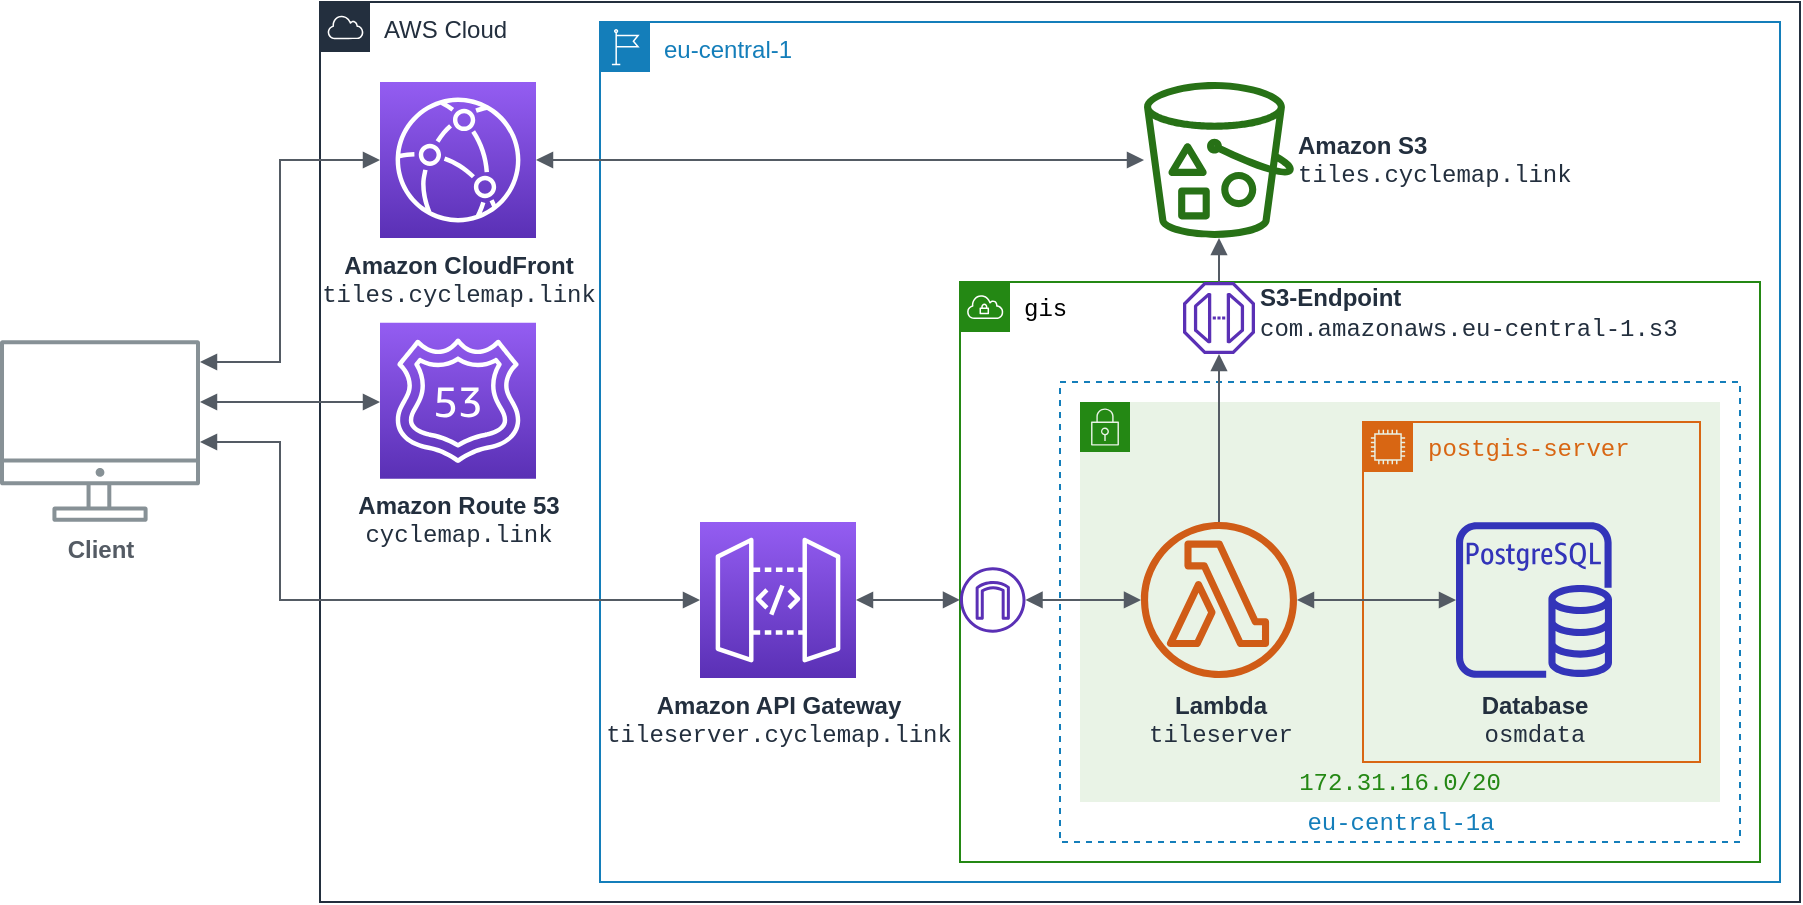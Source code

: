 <mxfile version="12.5.5" type="github">
  <diagram id="Ht1M8jgEwFfnCIfOTk4-" name="Page-1">
    <mxGraphModel dx="1143" dy="747" grid="1" gridSize="10" guides="1" tooltips="1" connect="1" arrows="1" fold="1" page="1" pageScale="1" pageWidth="1169" pageHeight="827" math="0" shadow="0">
      <root>
        <mxCell id="0"/>
        <mxCell id="1" parent="0"/>
        <mxCell id="R89aEMjabt8_ohJxdj---15" value="AWS Cloud" style="points=[[0,0],[0.25,0],[0.5,0],[0.75,0],[1,0],[1,0.25],[1,0.5],[1,0.75],[1,1],[0.75,1],[0.5,1],[0.25,1],[0,1],[0,0.75],[0,0.5],[0,0.25]];outlineConnect=0;gradientColor=none;html=1;whiteSpace=wrap;fontSize=12;fontStyle=0;shape=mxgraph.aws4.group;grIcon=mxgraph.aws4.group_aws_cloud;strokeColor=#232F3E;fillColor=none;verticalAlign=top;align=left;spacingLeft=30;fontColor=#232F3E;dashed=0;" vertex="1" parent="1">
          <mxGeometry x="230" y="210" width="740" height="450" as="geometry"/>
        </mxCell>
        <mxCell id="R89aEMjabt8_ohJxdj---25" value="eu-central-1" style="points=[[0,0],[0.25,0],[0.5,0],[0.75,0],[1,0],[1,0.25],[1,0.5],[1,0.75],[1,1],[0.75,1],[0.5,1],[0.25,1],[0,1],[0,0.75],[0,0.5],[0,0.25]];outlineConnect=0;gradientColor=none;html=1;whiteSpace=wrap;fontSize=12;fontStyle=0;shape=mxgraph.aws4.group;grIcon=mxgraph.aws4.group_region;strokeColor=#147EBA;fillColor=none;verticalAlign=top;align=left;spacingLeft=30;fontColor=#147EBA;dashed=0;labelBackgroundColor=#ffffff;" vertex="1" parent="1">
          <mxGeometry x="370" y="220" width="590" height="430" as="geometry"/>
        </mxCell>
        <mxCell id="R89aEMjabt8_ohJxdj---16" value="gis" style="points=[[0,0],[0.25,0],[0.5,0],[0.75,0],[1,0],[1,0.25],[1,0.5],[1,0.75],[1,1],[0.75,1],[0.5,1],[0.25,1],[0,1],[0,0.75],[0,0.5],[0,0.25]];outlineConnect=0;gradientColor=none;html=1;whiteSpace=wrap;fontSize=12;fontStyle=0;shape=mxgraph.aws4.group;grIcon=mxgraph.aws4.group_vpc;strokeColor=#248814;fillColor=none;verticalAlign=top;align=left;spacingLeft=30;fontColor=#000000;dashed=0;fontFamily=Courier New;" vertex="1" parent="1">
          <mxGeometry x="550" y="350" width="400" height="290" as="geometry"/>
        </mxCell>
        <mxCell id="R89aEMjabt8_ohJxdj---35" value="eu-central-1a" style="fillColor=none;strokeColor=#147EBA;dashed=1;verticalAlign=bottom;fontStyle=0;fontColor=#147EBA;labelBackgroundColor=#ffffff;html=1;fontFamily=Courier New;" vertex="1" parent="1">
          <mxGeometry x="600" y="400" width="340" height="230" as="geometry"/>
        </mxCell>
        <mxCell id="R89aEMjabt8_ohJxdj---38" value="&lt;span id=&quot;CidrBlock&quot; class=&quot;&quot;&gt;&lt;font face=&quot;Courier New&quot;&gt;172.31.16.0/20&lt;/font&gt;&lt;/span&gt;" style="points=[[0,0],[0.25,0],[0.5,0],[0.75,0],[1,0],[1,0.25],[1,0.5],[1,0.75],[1,1],[0.75,1],[0.5,1],[0.25,1],[0,1],[0,0.75],[0,0.5],[0,0.25]];outlineConnect=0;gradientColor=none;html=1;whiteSpace=wrap;fontSize=12;fontStyle=0;shape=mxgraph.aws4.group;grIcon=mxgraph.aws4.group_security_group;grStroke=0;strokeColor=#248814;fillColor=#E9F3E6;verticalAlign=bottom;align=center;spacingLeft=0;fontColor=#248814;dashed=0;labelBackgroundColor=none;labelPosition=center;verticalLabelPosition=middle;" vertex="1" parent="1">
          <mxGeometry x="610" y="410" width="320" height="200" as="geometry"/>
        </mxCell>
        <mxCell id="R89aEMjabt8_ohJxdj---30" value="postgis-server" style="points=[[0,0],[0.25,0],[0.5,0],[0.75,0],[1,0],[1,0.25],[1,0.5],[1,0.75],[1,1],[0.75,1],[0.5,1],[0.25,1],[0,1],[0,0.75],[0,0.5],[0,0.25]];outlineConnect=0;gradientColor=none;html=1;whiteSpace=wrap;fontSize=12;fontStyle=0;shape=mxgraph.aws4.group;grIcon=mxgraph.aws4.group_ec2_instance_contents;strokeColor=#D86613;fillColor=none;verticalAlign=top;align=left;spacingLeft=30;fontColor=#D86613;dashed=0;labelBackgroundColor=none;fontFamily=Courier New;" vertex="1" parent="1">
          <mxGeometry x="751.5" y="420" width="168.5" height="170" as="geometry"/>
        </mxCell>
        <mxCell id="UEzPUAAOIrF-is8g5C7q-109" value="Client" style="outlineConnect=0;gradientColor=none;fontColor=#545B64;strokeColor=none;fillColor=#879196;dashed=0;verticalLabelPosition=bottom;verticalAlign=top;align=center;html=1;fontSize=12;fontStyle=1;aspect=fixed;shape=mxgraph.aws4.illustration_desktop;pointerEvents=1;labelBackgroundColor=#ffffff;" parent="1" vertex="1">
          <mxGeometry x="70" y="379" width="100" height="91" as="geometry"/>
        </mxCell>
        <mxCell id="UEzPUAAOIrF-is8g5C7q-114" value="&lt;b&gt;Amazon API Gateway&lt;/b&gt;&lt;br&gt;&lt;font face=&quot;Courier New&quot;&gt;tileserver.cyclemap.link&lt;/font&gt;" style="outlineConnect=0;fontColor=#232F3E;gradientColor=#945DF2;gradientDirection=north;fillColor=#5A30B5;strokeColor=#ffffff;dashed=0;verticalLabelPosition=bottom;verticalAlign=top;align=center;fontSize=12;fontStyle=0;aspect=fixed;shape=mxgraph.aws4.resourceIcon;resIcon=mxgraph.aws4.api_gateway;labelBackgroundColor=#ffffff;labelBorderColor=none;html=1;" parent="1" vertex="1">
          <mxGeometry x="420" y="470" width="78" height="78" as="geometry"/>
        </mxCell>
        <mxCell id="UEzPUAAOIrF-is8g5C7q-115" value="&lt;b&gt;Lambda&lt;/b&gt;&lt;br&gt;&lt;font face=&quot;Courier New&quot;&gt;tileserver&lt;/font&gt;" style="outlineConnect=0;fontColor=#232F3E;gradientColor=none;fillColor=#D05C17;strokeColor=none;dashed=0;verticalLabelPosition=bottom;verticalAlign=top;align=center;html=1;fontSize=12;fontStyle=0;aspect=fixed;pointerEvents=1;shape=mxgraph.aws4.lambda_function;labelBackgroundColor=none;" parent="1" vertex="1">
          <mxGeometry x="640.5" y="470" width="78" height="78" as="geometry"/>
        </mxCell>
        <mxCell id="R89aEMjabt8_ohJxdj---1" value="&lt;b&gt;Database&lt;/b&gt;&lt;br&gt;&lt;div&gt;&lt;font face=&quot;Courier New&quot;&gt;osmdata&lt;/font&gt;&lt;/div&gt;" style="outlineConnect=0;fontColor=#232F3E;gradientColor=none;fillColor=#3334B9;strokeColor=none;dashed=0;verticalLabelPosition=bottom;verticalAlign=top;align=center;html=1;fontSize=12;fontStyle=0;aspect=fixed;pointerEvents=1;shape=mxgraph.aws4.rds_postgresql_instance;labelBackgroundColor=none;" vertex="1" parent="1">
          <mxGeometry x="798" y="470" width="78" height="78" as="geometry"/>
        </mxCell>
        <mxCell id="R89aEMjabt8_ohJxdj---2" value="&lt;div&gt;&lt;b&gt;Amazon CloudFront&lt;/b&gt;&lt;/div&gt;&lt;div&gt;&lt;font face=&quot;Courier New&quot;&gt;tiles.cyclemap.link&lt;/font&gt;&lt;br&gt;&lt;/div&gt;" style="outlineConnect=0;fontColor=#232F3E;gradientColor=#945DF2;gradientDirection=north;fillColor=#5A30B5;strokeColor=#ffffff;dashed=0;verticalLabelPosition=bottom;verticalAlign=top;align=center;html=1;fontSize=12;fontStyle=0;aspect=fixed;shape=mxgraph.aws4.resourceIcon;resIcon=mxgraph.aws4.cloudfront;labelBackgroundColor=#ffffff;" vertex="1" parent="1">
          <mxGeometry x="260" y="250" width="78" height="78" as="geometry"/>
        </mxCell>
        <mxCell id="R89aEMjabt8_ohJxdj---23" value="&lt;b&gt;Amazon Route 53&lt;/b&gt;&lt;br&gt;&lt;font face=&quot;Courier New&quot;&gt;cyclemap.link&lt;/font&gt;" style="outlineConnect=0;fontColor=#232F3E;gradientColor=#945DF2;gradientDirection=north;fillColor=#5A30B5;strokeColor=#ffffff;dashed=0;verticalLabelPosition=bottom;verticalAlign=top;align=center;html=1;fontSize=12;fontStyle=0;aspect=fixed;shape=mxgraph.aws4.resourceIcon;resIcon=mxgraph.aws4.route_53;labelBackgroundColor=#ffffff;" vertex="1" parent="1">
          <mxGeometry x="260" y="370.33" width="78" height="78" as="geometry"/>
        </mxCell>
        <mxCell id="R89aEMjabt8_ohJxdj---27" value="" style="edgeStyle=orthogonalEdgeStyle;html=1;endArrow=block;elbow=vertical;startArrow=block;startFill=1;endFill=1;strokeColor=#545B64;rounded=0;fontFamily=Helvetica;fontColor=#000000;labelPosition=center;verticalLabelPosition=top;align=center;verticalAlign=bottom;" edge="1" parent="1" source="UEzPUAAOIrF-is8g5C7q-109" target="R89aEMjabt8_ohJxdj---23">
          <mxGeometry x="0.49" width="100" relative="1" as="geometry">
            <mxPoint x="130" y="450" as="sourcePoint"/>
            <mxPoint x="240" y="430" as="targetPoint"/>
            <Array as="points">
              <mxPoint x="220" y="410"/>
              <mxPoint x="220" y="410"/>
            </Array>
            <mxPoint as="offset"/>
          </mxGeometry>
        </mxCell>
        <mxCell id="R89aEMjabt8_ohJxdj---28" value="" style="edgeStyle=orthogonalEdgeStyle;html=1;endArrow=block;elbow=vertical;startArrow=block;startFill=1;endFill=1;strokeColor=#545B64;rounded=0;fontFamily=Helvetica;fontColor=#000000;" edge="1" parent="1" source="UEzPUAAOIrF-is8g5C7q-109" target="R89aEMjabt8_ohJxdj---2">
          <mxGeometry width="100" relative="1" as="geometry">
            <mxPoint x="130" y="430" as="sourcePoint"/>
            <mxPoint x="150" y="680" as="targetPoint"/>
            <Array as="points">
              <mxPoint x="210" y="390"/>
              <mxPoint x="210" y="289"/>
            </Array>
          </mxGeometry>
        </mxCell>
        <mxCell id="R89aEMjabt8_ohJxdj---29" value="" style="edgeStyle=orthogonalEdgeStyle;html=1;endArrow=block;elbow=vertical;startArrow=block;startFill=1;endFill=1;strokeColor=#545B64;rounded=0;fontFamily=Helvetica;fontColor=#000000;" edge="1" parent="1" source="UEzPUAAOIrF-is8g5C7q-109" target="UEzPUAAOIrF-is8g5C7q-114">
          <mxGeometry width="100" relative="1" as="geometry">
            <mxPoint x="90" y="680" as="sourcePoint"/>
            <mxPoint x="190" y="680" as="targetPoint"/>
            <Array as="points">
              <mxPoint x="210" y="430"/>
              <mxPoint x="210" y="509"/>
            </Array>
          </mxGeometry>
        </mxCell>
        <mxCell id="R89aEMjabt8_ohJxdj---31" value="" style="edgeStyle=orthogonalEdgeStyle;html=1;endArrow=block;elbow=vertical;startArrow=block;startFill=1;endFill=1;strokeColor=#545B64;rounded=0;fontFamily=Helvetica;fontColor=#000000;" edge="1" parent="1" source="R89aEMjabt8_ohJxdj---2" target="R89aEMjabt8_ohJxdj---33">
          <mxGeometry width="100" relative="1" as="geometry">
            <mxPoint x="90" y="680" as="sourcePoint"/>
            <mxPoint x="640.0" y="229" as="targetPoint"/>
          </mxGeometry>
        </mxCell>
        <mxCell id="R89aEMjabt8_ohJxdj---32" value="" style="edgeStyle=orthogonalEdgeStyle;html=1;endArrow=block;elbow=vertical;startArrow=none;endFill=1;strokeColor=#545B64;rounded=0;fontFamily=Helvetica;fontColor=#000000;" edge="1" parent="1" source="UEzPUAAOIrF-is8g5C7q-115" target="R89aEMjabt8_ohJxdj---19">
          <mxGeometry width="100" relative="1" as="geometry">
            <mxPoint x="679" y="474.5" as="sourcePoint"/>
            <mxPoint x="678" y="404" as="targetPoint"/>
          </mxGeometry>
        </mxCell>
        <mxCell id="R89aEMjabt8_ohJxdj---19" value="S3-Endpoint&lt;font face=&quot;Courier New&quot;&gt;&lt;span style=&quot;font-weight: normal&quot;&gt;&lt;span id=&quot;serviceName&quot; class=&quot;&quot;&gt;&lt;br&gt;com.amazonaws.eu-central-1.s3&lt;/span&gt;&lt;span id=&quot;&quot; class=&quot;awsui-icon awsui-icon-small files-o GGDXUD2BAI &quot; style=&quot;cursor: pointer ; margin-left: 10px ; padding-top: 2px ; vertical-align: text-top ; height: 17px ; display: inline-block&quot;&gt;&lt;/span&gt;&lt;/span&gt;&lt;/font&gt;" style="outlineConnect=0;fontColor=#232F3E;gradientColor=none;fillColor=#5A30B5;strokeColor=none;dashed=0;verticalLabelPosition=middle;verticalAlign=middle;align=left;html=1;fontSize=12;fontStyle=1;aspect=fixed;pointerEvents=1;shape=mxgraph.aws4.endpoint;labelBackgroundColor=none;labelPosition=right;" vertex="1" parent="1">
          <mxGeometry x="661.5" y="350" width="36" height="36" as="geometry"/>
        </mxCell>
        <mxCell id="R89aEMjabt8_ohJxdj---34" value="" style="edgeStyle=orthogonalEdgeStyle;html=1;endArrow=block;elbow=vertical;startArrow=none;endFill=1;strokeColor=#545B64;rounded=0;fontFamily=Helvetica;fontColor=#000000;" edge="1" parent="1" source="R89aEMjabt8_ohJxdj---19" target="R89aEMjabt8_ohJxdj---33">
          <mxGeometry width="100" relative="1" as="geometry">
            <mxPoint x="688.0" y="442.54" as="sourcePoint"/>
            <mxPoint x="678" y="310" as="targetPoint"/>
          </mxGeometry>
        </mxCell>
        <mxCell id="R89aEMjabt8_ohJxdj---33" value="&lt;b&gt;Amazon S3&lt;/b&gt;&lt;br&gt;&lt;div&gt;&lt;font face=&quot;Courier New&quot;&gt;tiles.cyclemap.link&lt;/font&gt;&lt;br&gt;&lt;/div&gt;" style="outlineConnect=0;fontColor=#232F3E;gradientColor=none;fillColor=#277116;strokeColor=none;dashed=0;verticalLabelPosition=middle;verticalAlign=middle;align=left;html=1;fontSize=12;fontStyle=0;aspect=fixed;pointerEvents=1;shape=mxgraph.aws4.bucket_with_objects;labelBackgroundColor=#ffffff;labelPosition=right;" vertex="1" parent="1">
          <mxGeometry x="642" y="250" width="75" height="78" as="geometry"/>
        </mxCell>
        <mxCell id="R89aEMjabt8_ohJxdj---36" value="" style="edgeStyle=orthogonalEdgeStyle;html=1;endArrow=block;elbow=vertical;startArrow=block;startFill=1;endFill=1;strokeColor=#545B64;rounded=0;fontFamily=Helvetica;fontColor=#000000;" edge="1" parent="1" source="R89aEMjabt8_ohJxdj---39" target="UEzPUAAOIrF-is8g5C7q-115">
          <mxGeometry width="100" relative="1" as="geometry">
            <mxPoint x="30" y="717.46" as="sourcePoint"/>
            <mxPoint x="190" y="717.46" as="targetPoint"/>
          </mxGeometry>
        </mxCell>
        <mxCell id="R89aEMjabt8_ohJxdj---37" value="" style="edgeStyle=orthogonalEdgeStyle;html=1;endArrow=block;elbow=vertical;startArrow=block;startFill=1;endFill=1;strokeColor=#545B64;rounded=0;fontFamily=Helvetica;fontColor=#000000;" edge="1" parent="1" source="UEzPUAAOIrF-is8g5C7q-115" target="R89aEMjabt8_ohJxdj---1">
          <mxGeometry width="100" relative="1" as="geometry">
            <mxPoint x="547.0" y="519.0" as="sourcePoint"/>
            <mxPoint x="649" y="519.0" as="targetPoint"/>
          </mxGeometry>
        </mxCell>
        <mxCell id="R89aEMjabt8_ohJxdj---39" value="" style="outlineConnect=0;fontColor=#232F3E;gradientColor=none;fillColor=#5A30B5;strokeColor=none;dashed=0;verticalLabelPosition=bottom;verticalAlign=top;align=center;html=1;fontSize=12;fontStyle=0;aspect=fixed;pointerEvents=1;shape=mxgraph.aws4.internet_gateway;labelBackgroundColor=#ffffff;" vertex="1" parent="1">
          <mxGeometry x="550" y="492.63" width="32.75" height="32.75" as="geometry"/>
        </mxCell>
        <mxCell id="R89aEMjabt8_ohJxdj---40" value="" style="edgeStyle=orthogonalEdgeStyle;html=1;endArrow=block;elbow=vertical;startArrow=block;startFill=1;endFill=1;strokeColor=#545B64;rounded=0;fontFamily=Helvetica;fontColor=#000000;" edge="1" parent="1" source="UEzPUAAOIrF-is8g5C7q-114" target="R89aEMjabt8_ohJxdj---39">
          <mxGeometry width="100" relative="1" as="geometry">
            <mxPoint x="592.75" y="519.005" as="sourcePoint"/>
            <mxPoint x="649" y="519.005" as="targetPoint"/>
          </mxGeometry>
        </mxCell>
      </root>
    </mxGraphModel>
  </diagram>
</mxfile>
